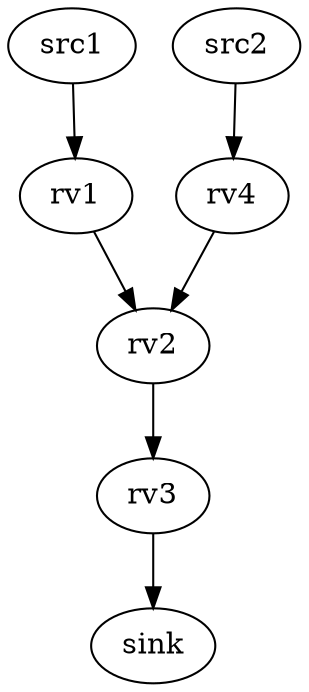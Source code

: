 digraph G {
  src1 [ srcgold=8, srcnoise=10, rock= true  ];
  src2 [ srcgold=2, srcnoise=10, rock= true ];

  src1 -> rv1 -> rv2 -> rv3 -> sink;
  src2 -> rv4 -> rv2;
}
